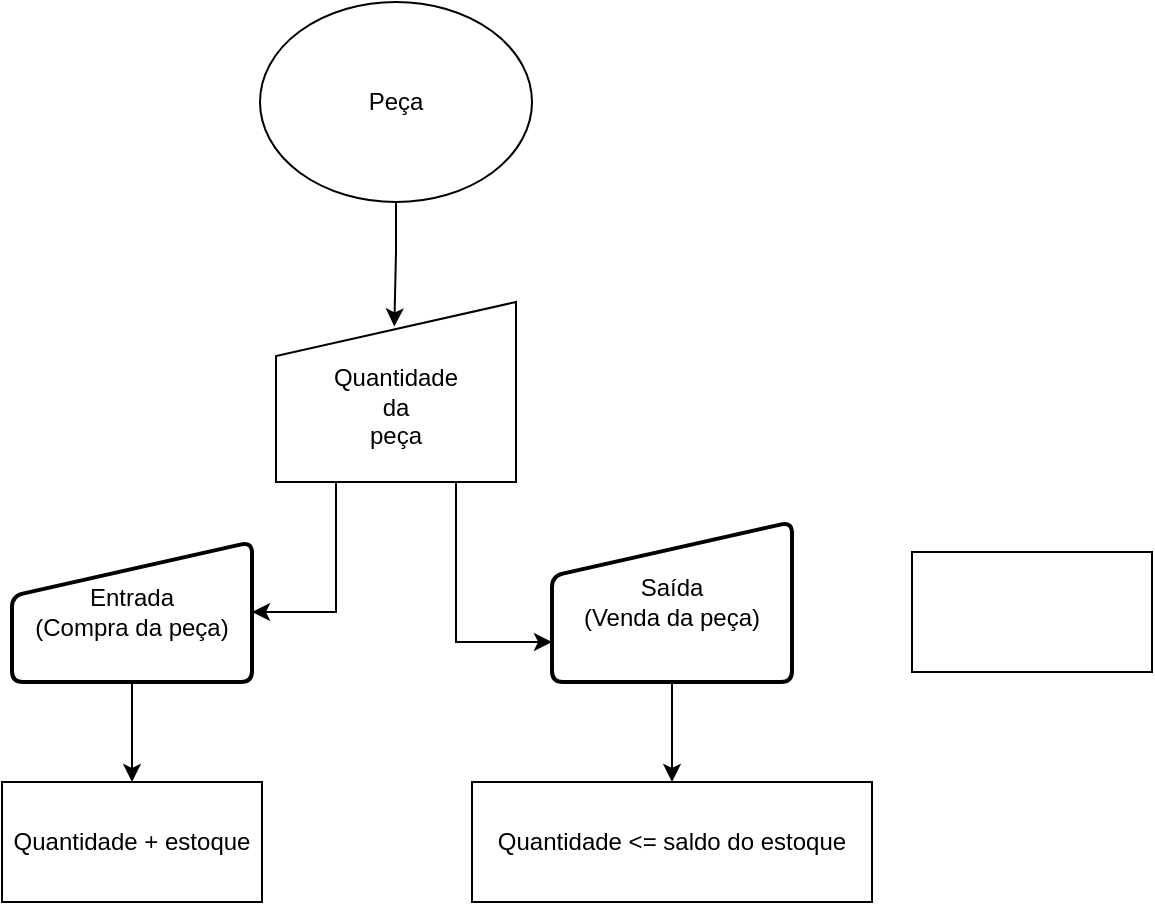 <mxfile version="20.5.3" type="github">
  <diagram id="2-5Cp_Lj5YXHeEUB76e6" name="Página-1">
    <mxGraphModel dx="1038" dy="547" grid="1" gridSize="10" guides="1" tooltips="1" connect="1" arrows="1" fold="1" page="1" pageScale="1" pageWidth="827" pageHeight="1169" math="0" shadow="0">
      <root>
        <mxCell id="0" />
        <mxCell id="1" parent="0" />
        <mxCell id="NpaPo7YRu0MvinR8lYgY-16" style="edgeStyle=orthogonalEdgeStyle;rounded=0;orthogonalLoop=1;jettySize=auto;html=1;exitX=0.5;exitY=1;exitDx=0;exitDy=0;entryX=0.493;entryY=0.136;entryDx=0;entryDy=0;entryPerimeter=0;" edge="1" parent="1" source="NpaPo7YRu0MvinR8lYgY-1" target="NpaPo7YRu0MvinR8lYgY-10">
          <mxGeometry relative="1" as="geometry" />
        </mxCell>
        <mxCell id="NpaPo7YRu0MvinR8lYgY-1" value="Peça" style="ellipse;whiteSpace=wrap;html=1;" vertex="1" parent="1">
          <mxGeometry x="344" y="30" width="136" height="100" as="geometry" />
        </mxCell>
        <mxCell id="NpaPo7YRu0MvinR8lYgY-19" style="edgeStyle=orthogonalEdgeStyle;rounded=0;orthogonalLoop=1;jettySize=auto;html=1;exitX=0.5;exitY=1;exitDx=0;exitDy=0;entryX=0.5;entryY=0;entryDx=0;entryDy=0;" edge="1" parent="1" source="NpaPo7YRu0MvinR8lYgY-5" target="NpaPo7YRu0MvinR8lYgY-17">
          <mxGeometry relative="1" as="geometry" />
        </mxCell>
        <mxCell id="NpaPo7YRu0MvinR8lYgY-5" value="Entrada&lt;br&gt;(Compra da peça)" style="html=1;strokeWidth=2;shape=manualInput;whiteSpace=wrap;rounded=1;size=27;arcSize=11;" vertex="1" parent="1">
          <mxGeometry x="220" y="300" width="120" height="70" as="geometry" />
        </mxCell>
        <mxCell id="NpaPo7YRu0MvinR8lYgY-21" style="edgeStyle=orthogonalEdgeStyle;rounded=0;orthogonalLoop=1;jettySize=auto;html=1;exitX=0.5;exitY=1;exitDx=0;exitDy=0;entryX=0.5;entryY=0;entryDx=0;entryDy=0;" edge="1" parent="1" source="NpaPo7YRu0MvinR8lYgY-6" target="NpaPo7YRu0MvinR8lYgY-18">
          <mxGeometry relative="1" as="geometry" />
        </mxCell>
        <mxCell id="NpaPo7YRu0MvinR8lYgY-6" value="Saída&lt;br&gt;(Venda da peça)" style="html=1;strokeWidth=2;shape=manualInput;whiteSpace=wrap;rounded=1;size=27;arcSize=11;" vertex="1" parent="1">
          <mxGeometry x="490" y="290" width="120" height="80" as="geometry" />
        </mxCell>
        <mxCell id="NpaPo7YRu0MvinR8lYgY-13" style="edgeStyle=orthogonalEdgeStyle;rounded=0;orthogonalLoop=1;jettySize=auto;html=1;exitX=0.75;exitY=1;exitDx=0;exitDy=0;entryX=0;entryY=0.75;entryDx=0;entryDy=0;" edge="1" parent="1" source="NpaPo7YRu0MvinR8lYgY-10" target="NpaPo7YRu0MvinR8lYgY-6">
          <mxGeometry relative="1" as="geometry" />
        </mxCell>
        <mxCell id="NpaPo7YRu0MvinR8lYgY-14" style="edgeStyle=orthogonalEdgeStyle;rounded=0;orthogonalLoop=1;jettySize=auto;html=1;exitX=0.25;exitY=1;exitDx=0;exitDy=0;entryX=1;entryY=0.5;entryDx=0;entryDy=0;" edge="1" parent="1" source="NpaPo7YRu0MvinR8lYgY-10" target="NpaPo7YRu0MvinR8lYgY-5">
          <mxGeometry relative="1" as="geometry" />
        </mxCell>
        <mxCell id="NpaPo7YRu0MvinR8lYgY-10" value="&lt;br&gt;Quantidade &lt;br&gt;da&lt;br&gt;peça" style="shape=manualInput;whiteSpace=wrap;html=1;size=27;" vertex="1" parent="1">
          <mxGeometry x="352" y="180" width="120" height="90" as="geometry" />
        </mxCell>
        <mxCell id="NpaPo7YRu0MvinR8lYgY-17" value="Quantidade + estoque" style="rounded=0;whiteSpace=wrap;html=1;" vertex="1" parent="1">
          <mxGeometry x="215" y="420" width="130" height="60" as="geometry" />
        </mxCell>
        <mxCell id="NpaPo7YRu0MvinR8lYgY-18" value="Quantidade &amp;lt;= saldo do estoque" style="rounded=0;whiteSpace=wrap;html=1;" vertex="1" parent="1">
          <mxGeometry x="450" y="420" width="200" height="60" as="geometry" />
        </mxCell>
        <mxCell id="NpaPo7YRu0MvinR8lYgY-22" value="" style="rounded=0;whiteSpace=wrap;html=1;" vertex="1" parent="1">
          <mxGeometry x="670" y="305" width="120" height="60" as="geometry" />
        </mxCell>
      </root>
    </mxGraphModel>
  </diagram>
</mxfile>

